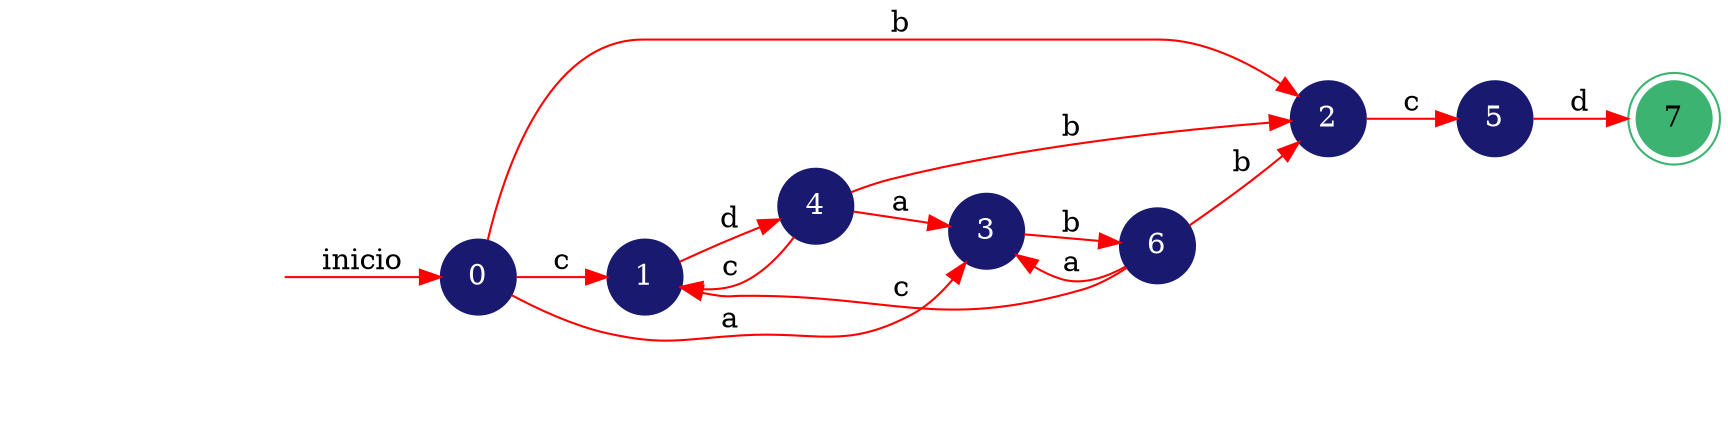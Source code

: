 digraph AFD {
	rankdir=LR;
	node [shape=doublecircle, style = filled,color = mediumseagreen]; "7";
	node [shape=circle];
	node [color=midnightblue,fontcolor=white];
	edge [color=red];
	secret_node [style=invis];
	secret_node -> "0" [label="inicio"];
	"0" -> "1" [label="c"];
	"0" -> "2" [label="b"];
	"0" -> "3" [label="a"];
	"1" -> "4" [label="d"];
	"2" -> "5" [label="c"];
	"3" -> "6" [label="b"];
	"4" -> "1" [label="c"];
	"4" -> "2" [label="b"];
	"4" -> "3" [label="a"];
	"5" -> "7" [label="d"];
	"6" -> "1" [label="c"];
	"6" -> "2" [label="b"];
	"6" -> "3" [label="a"];
}